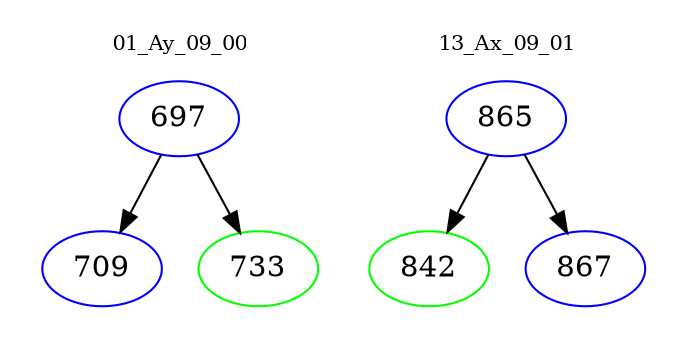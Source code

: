 digraph{
subgraph cluster_0 {
color = white
label = "01_Ay_09_00";
fontsize=10;
T0_697 [label="697", color="blue"]
T0_697 -> T0_709 [color="black"]
T0_709 [label="709", color="blue"]
T0_697 -> T0_733 [color="black"]
T0_733 [label="733", color="green"]
}
subgraph cluster_1 {
color = white
label = "13_Ax_09_01";
fontsize=10;
T1_865 [label="865", color="blue"]
T1_865 -> T1_842 [color="black"]
T1_842 [label="842", color="green"]
T1_865 -> T1_867 [color="black"]
T1_867 [label="867", color="blue"]
}
}
